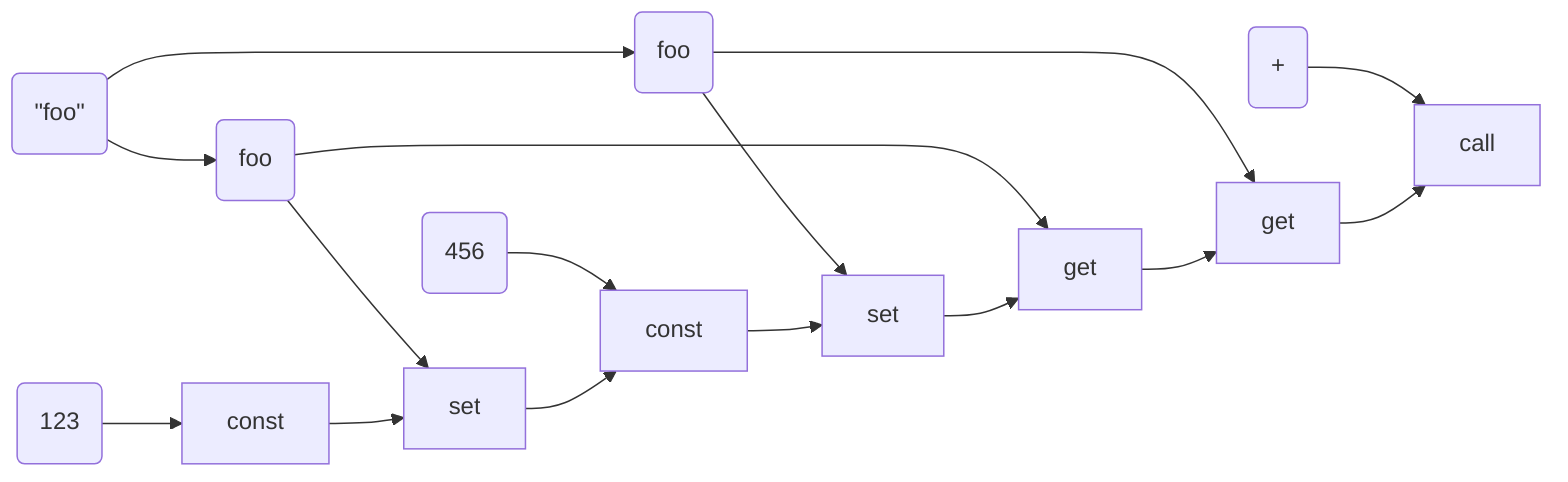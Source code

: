 flowchart LR
  d0(123) --> c0
  d1(456) --> c2
  d2(#quot;foo#quot;) --> d3
  d2 --> d4
  d3(foo) --> c1
  d3 --> c4
  d4(foo) --> c3
  d4 --> c5
  d5(+) --> c6
  c0[const] --> c1[set] --> c2
  c2[const] --> c3[set] --> c4
  c4[get] --> c5[get] --> c6[call]